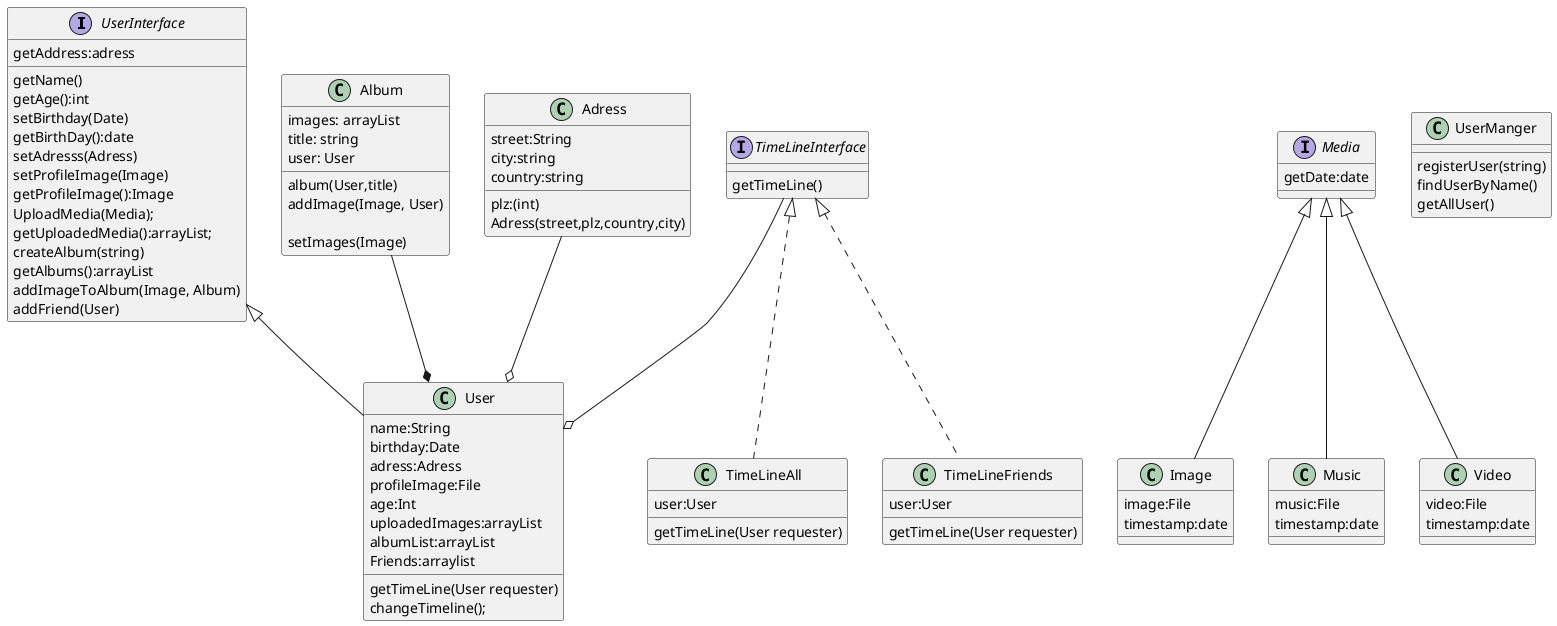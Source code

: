 @startuml
'https://plantuml.com/class-diagram

Interface UserInterface{
getName()
getAge():int
setBirthday(Date)
getBirthDay():date
setAdresss(Adress)
getAddress:adress
setProfileImage(Image)
getProfileImage():Image
 UploadMedia(Media);
 getUploadedMedia():arrayList;
createAlbum(string)
getAlbums():arrayList
addImageToAlbum(Image, Album)
addFriend(User)
}

Class User{
name:String
birthday:Date
adress:Adress
profileImage:File
age:Int
uploadedImages:arrayList
albumList:arrayList
Friends:arraylist
getTimeLine(User requester)
changeTimeline();
}

Interface Media{
getDate:date
}
class Image{
image:File
timestamp:date
}
class Music{
music:File
timestamp:date
}
class Video{
video:File
timestamp:date
}
class Album{
images: arrayList
title: string
user: User
album(User,title)
addImage(Image, User)

setImages(Image)

}
class Adress{
street:String
plz:(int)
city:string
country:string
Adress(street,plz,country,city)
}

Class UserManger{
registerUser(string)
findUserByName()
getAllUser()
}

Interface TimeLineInterface{
getTimeLine()
}

class TimeLineAll Implements TimeLineInterface{
user:User
getTimeLine(User requester)
}

class TimeLineFriends Implements TimeLineInterface{
user:User


getTimeLine(User requester)
}
Media <|--  Image
Media <|--  Video
Media <|--  Music
Adress --o User
TimeLineInterface --o User
Album  --* User
UserInterface <|-- User





@enduml